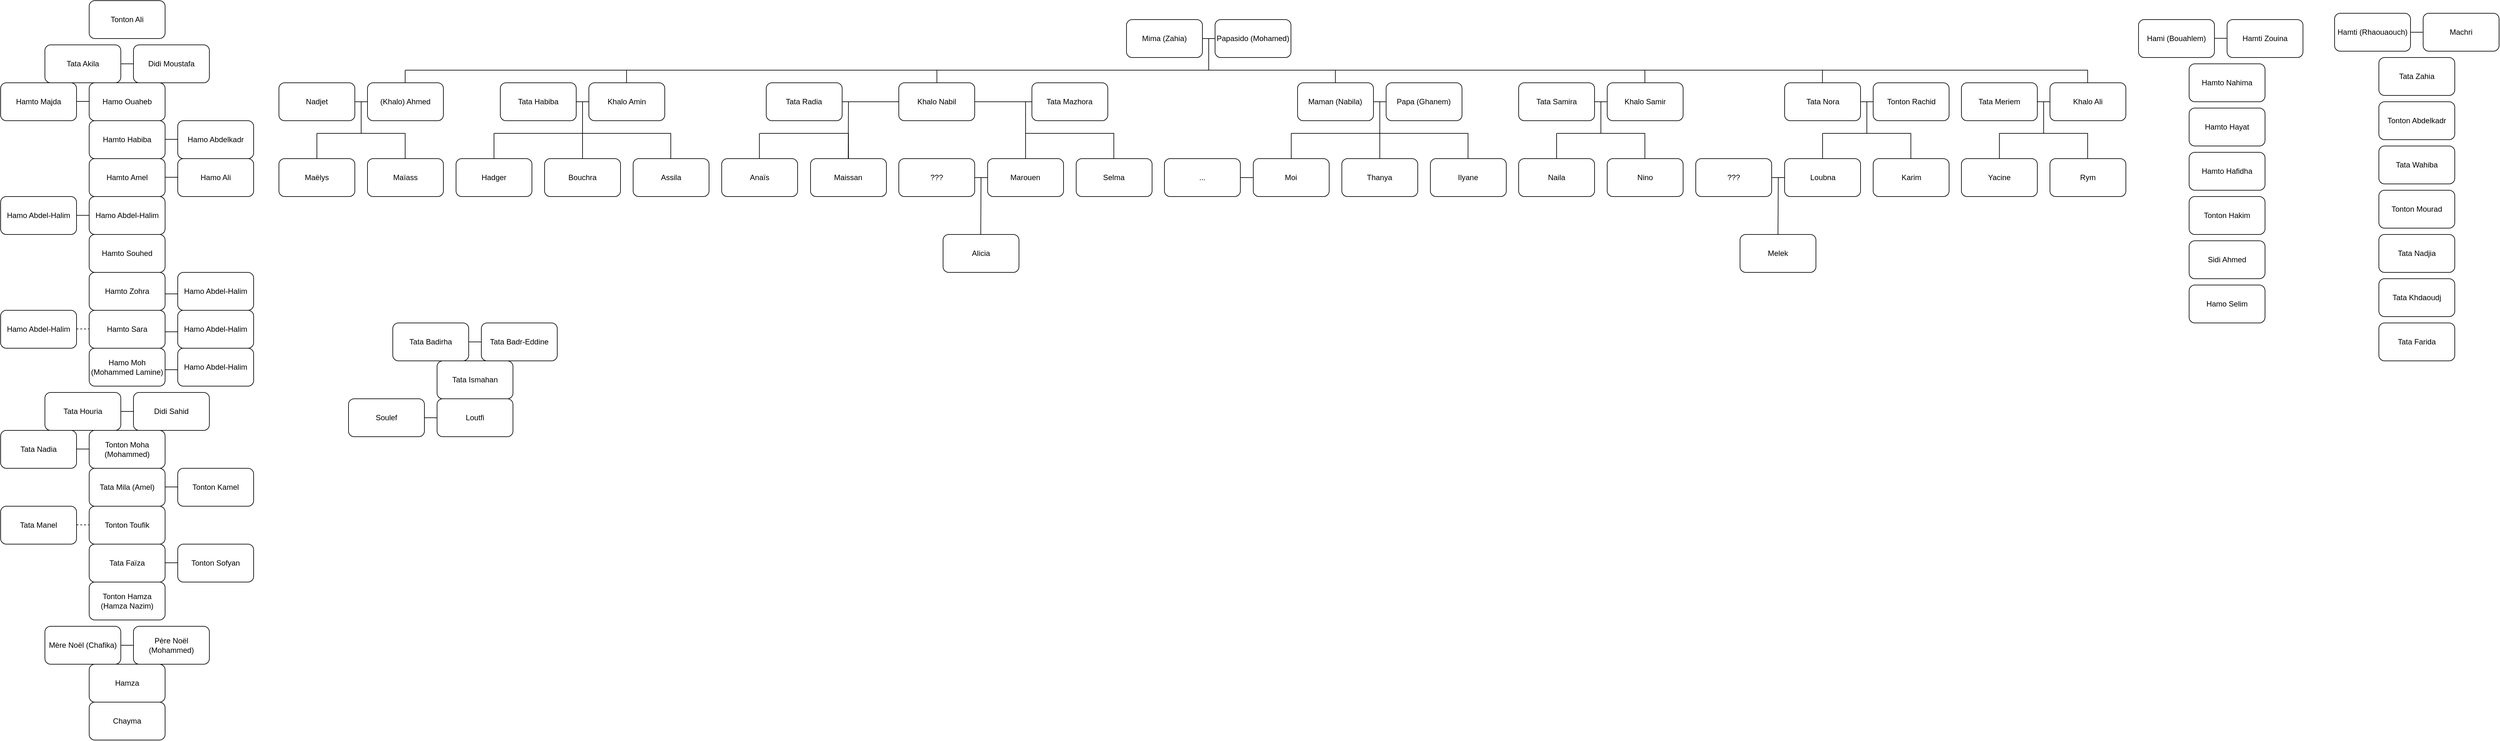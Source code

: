 <mxfile version="28.0.7">
  <diagram name="Page-1" id="Qdo_SYBLGGpn4ifu639h">
    <mxGraphModel dx="2920" dy="296" grid="1" gridSize="10" guides="1" tooltips="1" connect="1" arrows="1" fold="1" page="1" pageScale="1" pageWidth="827" pageHeight="1169" math="0" shadow="0">
      <root>
        <mxCell id="0" />
        <mxCell id="1" parent="0" />
        <mxCell id="HImxJRBcL6gJJ8b0BBrh-1" value="Moi" style="rounded=1;whiteSpace=wrap;html=1;" parent="1" vertex="1">
          <mxGeometry x="270.44" y="490" width="120" height="60" as="geometry" />
        </mxCell>
        <mxCell id="HImxJRBcL6gJJ8b0BBrh-2" value="Thanya" style="rounded=1;whiteSpace=wrap;html=1;" parent="1" vertex="1">
          <mxGeometry x="410.44" y="490" width="120" height="60" as="geometry" />
        </mxCell>
        <mxCell id="HImxJRBcL6gJJ8b0BBrh-3" value="Ilyane" style="rounded=1;whiteSpace=wrap;html=1;" parent="1" vertex="1">
          <mxGeometry x="550.44" y="490" width="120" height="60" as="geometry" />
        </mxCell>
        <mxCell id="HImxJRBcL6gJJ8b0BBrh-4" value="Maman (Nabila)" style="whiteSpace=wrap;html=1;rounded=1;" parent="1" vertex="1">
          <mxGeometry x="340.44" y="370" width="120" height="60" as="geometry" />
        </mxCell>
        <mxCell id="HImxJRBcL6gJJ8b0BBrh-5" value="Papa (Ghanem)" style="whiteSpace=wrap;html=1;rounded=1;" parent="1" vertex="1">
          <mxGeometry x="480.44" y="370" width="120" height="60" as="geometry" />
        </mxCell>
        <mxCell id="HImxJRBcL6gJJ8b0BBrh-6" value="" style="endArrow=none;html=1;rounded=0;exitX=1;exitY=0.5;exitDx=0;exitDy=0;entryX=0;entryY=0.5;entryDx=0;entryDy=0;" parent="1" source="HImxJRBcL6gJJ8b0BBrh-4" target="HImxJRBcL6gJJ8b0BBrh-5" edge="1">
          <mxGeometry width="50" height="50" relative="1" as="geometry">
            <mxPoint x="450.44" y="530" as="sourcePoint" />
            <mxPoint x="520.44" y="460" as="targetPoint" />
          </mxGeometry>
        </mxCell>
        <mxCell id="HImxJRBcL6gJJ8b0BBrh-7" value="" style="endArrow=none;html=1;rounded=0;exitX=0.5;exitY=0;exitDx=0;exitDy=0;" parent="1" source="HImxJRBcL6gJJ8b0BBrh-2" edge="1">
          <mxGeometry width="50" height="50" relative="1" as="geometry">
            <mxPoint x="450.44" y="530" as="sourcePoint" />
            <mxPoint x="470.44" y="400" as="targetPoint" />
          </mxGeometry>
        </mxCell>
        <mxCell id="HImxJRBcL6gJJ8b0BBrh-8" value="" style="endArrow=none;html=1;rounded=0;" parent="1" edge="1">
          <mxGeometry width="50" height="50" relative="1" as="geometry">
            <mxPoint x="330.44" y="450" as="sourcePoint" />
            <mxPoint x="610.44" y="450" as="targetPoint" />
          </mxGeometry>
        </mxCell>
        <mxCell id="HImxJRBcL6gJJ8b0BBrh-9" value="" style="endArrow=none;html=1;rounded=0;exitX=0.5;exitY=0;exitDx=0;exitDy=0;" parent="1" source="HImxJRBcL6gJJ8b0BBrh-1" edge="1">
          <mxGeometry width="50" height="50" relative="1" as="geometry">
            <mxPoint x="450.44" y="530" as="sourcePoint" />
            <mxPoint x="330.44" y="450" as="targetPoint" />
          </mxGeometry>
        </mxCell>
        <mxCell id="HImxJRBcL6gJJ8b0BBrh-10" value="" style="endArrow=none;html=1;rounded=0;exitX=0.5;exitY=0;exitDx=0;exitDy=0;" parent="1" edge="1">
          <mxGeometry width="50" height="50" relative="1" as="geometry">
            <mxPoint x="609.94" y="490" as="sourcePoint" />
            <mxPoint x="609.94" y="450" as="targetPoint" />
          </mxGeometry>
        </mxCell>
        <mxCell id="HImxJRBcL6gJJ8b0BBrh-11" value="" style="endArrow=none;html=1;rounded=0;exitX=0.5;exitY=0;exitDx=0;exitDy=0;" parent="1" edge="1">
          <mxGeometry width="50" height="50" relative="1" as="geometry">
            <mxPoint x="400.23" y="370" as="sourcePoint" />
            <mxPoint x="400.23" y="350" as="targetPoint" />
          </mxGeometry>
        </mxCell>
        <mxCell id="HImxJRBcL6gJJ8b0BBrh-12" value="..." style="whiteSpace=wrap;html=1;rounded=1;" parent="1" vertex="1">
          <mxGeometry x="130.0" y="490" width="120" height="60" as="geometry" />
        </mxCell>
        <mxCell id="HImxJRBcL6gJJ8b0BBrh-13" value="" style="endArrow=none;html=1;rounded=0;exitX=1;exitY=0.5;exitDx=0;exitDy=0;entryX=0;entryY=0.5;entryDx=0;entryDy=0;" parent="1" source="HImxJRBcL6gJJ8b0BBrh-12" edge="1">
          <mxGeometry width="50" height="50" relative="1" as="geometry">
            <mxPoint x="240" y="650" as="sourcePoint" />
            <mxPoint x="270.44" y="520" as="targetPoint" />
          </mxGeometry>
        </mxCell>
        <mxCell id="HImxJRBcL6gJJ8b0BBrh-14" value="Naila" style="rounded=1;whiteSpace=wrap;html=1;" parent="1" vertex="1">
          <mxGeometry x="690" y="490" width="120" height="60" as="geometry" />
        </mxCell>
        <mxCell id="HImxJRBcL6gJJ8b0BBrh-16" value="Nino" style="rounded=1;whiteSpace=wrap;html=1;" parent="1" vertex="1">
          <mxGeometry x="830" y="490" width="120" height="60" as="geometry" />
        </mxCell>
        <mxCell id="HImxJRBcL6gJJ8b0BBrh-17" value="Tata Samira" style="whiteSpace=wrap;html=1;rounded=1;" parent="1" vertex="1">
          <mxGeometry x="690" y="370" width="120" height="60" as="geometry" />
        </mxCell>
        <mxCell id="HImxJRBcL6gJJ8b0BBrh-18" value="Khalo Samir" style="whiteSpace=wrap;html=1;rounded=1;" parent="1" vertex="1">
          <mxGeometry x="830" y="370" width="120" height="60" as="geometry" />
        </mxCell>
        <mxCell id="HImxJRBcL6gJJ8b0BBrh-19" value="" style="endArrow=none;html=1;rounded=0;exitX=1;exitY=0.5;exitDx=0;exitDy=0;entryX=0;entryY=0.5;entryDx=0;entryDy=0;" parent="1" source="HImxJRBcL6gJJ8b0BBrh-17" target="HImxJRBcL6gJJ8b0BBrh-18" edge="1">
          <mxGeometry width="50" height="50" relative="1" as="geometry">
            <mxPoint x="800" y="530" as="sourcePoint" />
            <mxPoint x="870" y="460" as="targetPoint" />
          </mxGeometry>
        </mxCell>
        <mxCell id="HImxJRBcL6gJJ8b0BBrh-20" value="" style="endArrow=none;html=1;rounded=0;" parent="1" edge="1">
          <mxGeometry width="50" height="50" relative="1" as="geometry">
            <mxPoint x="820" y="450" as="sourcePoint" />
            <mxPoint x="820" y="400" as="targetPoint" />
          </mxGeometry>
        </mxCell>
        <mxCell id="HImxJRBcL6gJJ8b0BBrh-21" value="" style="endArrow=none;html=1;rounded=0;" parent="1" edge="1">
          <mxGeometry width="50" height="50" relative="1" as="geometry">
            <mxPoint x="750" y="450" as="sourcePoint" />
            <mxPoint x="890" y="450" as="targetPoint" />
          </mxGeometry>
        </mxCell>
        <mxCell id="HImxJRBcL6gJJ8b0BBrh-22" value="" style="endArrow=none;html=1;rounded=0;exitX=0.5;exitY=0;exitDx=0;exitDy=0;" parent="1" source="HImxJRBcL6gJJ8b0BBrh-14" edge="1">
          <mxGeometry width="50" height="50" relative="1" as="geometry">
            <mxPoint x="800" y="530" as="sourcePoint" />
            <mxPoint x="750" y="450" as="targetPoint" />
          </mxGeometry>
        </mxCell>
        <mxCell id="HImxJRBcL6gJJ8b0BBrh-23" value="" style="endArrow=none;html=1;rounded=0;exitX=0.5;exitY=0;exitDx=0;exitDy=0;" parent="1" edge="1">
          <mxGeometry width="50" height="50" relative="1" as="geometry">
            <mxPoint x="889.57" y="490" as="sourcePoint" />
            <mxPoint x="889.57" y="450" as="targetPoint" />
          </mxGeometry>
        </mxCell>
        <mxCell id="HImxJRBcL6gJJ8b0BBrh-24" value="" style="endArrow=none;html=1;rounded=0;exitX=0.5;exitY=0;exitDx=0;exitDy=0;" parent="1" edge="1">
          <mxGeometry width="50" height="50" relative="1" as="geometry">
            <mxPoint x="889.57" y="370" as="sourcePoint" />
            <mxPoint x="889.57" y="350" as="targetPoint" />
          </mxGeometry>
        </mxCell>
        <mxCell id="HImxJRBcL6gJJ8b0BBrh-25" value="Loubna" style="rounded=1;whiteSpace=wrap;html=1;" parent="1" vertex="1">
          <mxGeometry x="1110.5" y="490" width="120" height="60" as="geometry" />
        </mxCell>
        <mxCell id="HImxJRBcL6gJJ8b0BBrh-26" value="Karim" style="rounded=1;whiteSpace=wrap;html=1;" parent="1" vertex="1">
          <mxGeometry x="1250.5" y="490" width="120" height="60" as="geometry" />
        </mxCell>
        <mxCell id="HImxJRBcL6gJJ8b0BBrh-27" value="Tata Nora" style="whiteSpace=wrap;html=1;rounded=1;" parent="1" vertex="1">
          <mxGeometry x="1110.5" y="370" width="120" height="60" as="geometry" />
        </mxCell>
        <mxCell id="HImxJRBcL6gJJ8b0BBrh-28" value="Tonton Rachid" style="whiteSpace=wrap;html=1;rounded=1;" parent="1" vertex="1">
          <mxGeometry x="1250.5" y="370" width="120" height="60" as="geometry" />
        </mxCell>
        <mxCell id="HImxJRBcL6gJJ8b0BBrh-29" value="" style="endArrow=none;html=1;rounded=0;exitX=1;exitY=0.5;exitDx=0;exitDy=0;entryX=0;entryY=0.5;entryDx=0;entryDy=0;" parent="1" source="HImxJRBcL6gJJ8b0BBrh-27" target="HImxJRBcL6gJJ8b0BBrh-28" edge="1">
          <mxGeometry width="50" height="50" relative="1" as="geometry">
            <mxPoint x="1220.5" y="530" as="sourcePoint" />
            <mxPoint x="1290.5" y="460" as="targetPoint" />
          </mxGeometry>
        </mxCell>
        <mxCell id="HImxJRBcL6gJJ8b0BBrh-30" value="" style="endArrow=none;html=1;rounded=0;" parent="1" edge="1">
          <mxGeometry width="50" height="50" relative="1" as="geometry">
            <mxPoint x="1240.5" y="450" as="sourcePoint" />
            <mxPoint x="1240.5" y="400" as="targetPoint" />
          </mxGeometry>
        </mxCell>
        <mxCell id="HImxJRBcL6gJJ8b0BBrh-31" value="" style="endArrow=none;html=1;rounded=0;" parent="1" edge="1">
          <mxGeometry width="50" height="50" relative="1" as="geometry">
            <mxPoint x="1170.5" y="450" as="sourcePoint" />
            <mxPoint x="1310.5" y="450" as="targetPoint" />
          </mxGeometry>
        </mxCell>
        <mxCell id="HImxJRBcL6gJJ8b0BBrh-32" value="" style="endArrow=none;html=1;rounded=0;exitX=0.5;exitY=0;exitDx=0;exitDy=0;" parent="1" source="HImxJRBcL6gJJ8b0BBrh-25" edge="1">
          <mxGeometry width="50" height="50" relative="1" as="geometry">
            <mxPoint x="1220.5" y="530" as="sourcePoint" />
            <mxPoint x="1170.5" y="450" as="targetPoint" />
          </mxGeometry>
        </mxCell>
        <mxCell id="HImxJRBcL6gJJ8b0BBrh-33" value="" style="endArrow=none;html=1;rounded=0;exitX=0.5;exitY=0;exitDx=0;exitDy=0;" parent="1" edge="1">
          <mxGeometry width="50" height="50" relative="1" as="geometry">
            <mxPoint x="1310.07" y="490" as="sourcePoint" />
            <mxPoint x="1310.07" y="450" as="targetPoint" />
          </mxGeometry>
        </mxCell>
        <mxCell id="HImxJRBcL6gJJ8b0BBrh-34" value="" style="endArrow=none;html=1;rounded=0;exitX=0.5;exitY=0;exitDx=0;exitDy=0;" parent="1" edge="1">
          <mxGeometry width="50" height="50" relative="1" as="geometry">
            <mxPoint x="1170.29" y="370" as="sourcePoint" />
            <mxPoint x="1170.29" y="350" as="targetPoint" />
          </mxGeometry>
        </mxCell>
        <mxCell id="HImxJRBcL6gJJ8b0BBrh-35" value="???" style="rounded=1;whiteSpace=wrap;html=1;" parent="1" vertex="1">
          <mxGeometry x="970" y="490" width="120" height="60" as="geometry" />
        </mxCell>
        <mxCell id="HImxJRBcL6gJJ8b0BBrh-36" value="Yacine" style="rounded=1;whiteSpace=wrap;html=1;" parent="1" vertex="1">
          <mxGeometry x="1390" y="490" width="120" height="60" as="geometry" />
        </mxCell>
        <mxCell id="HImxJRBcL6gJJ8b0BBrh-37" value="Rym" style="rounded=1;whiteSpace=wrap;html=1;" parent="1" vertex="1">
          <mxGeometry x="1530" y="490" width="120" height="60" as="geometry" />
        </mxCell>
        <mxCell id="HImxJRBcL6gJJ8b0BBrh-38" value="Tata Meriem" style="whiteSpace=wrap;html=1;rounded=1;" parent="1" vertex="1">
          <mxGeometry x="1390" y="370" width="120" height="60" as="geometry" />
        </mxCell>
        <mxCell id="HImxJRBcL6gJJ8b0BBrh-39" value="Khalo Ali" style="whiteSpace=wrap;html=1;rounded=1;" parent="1" vertex="1">
          <mxGeometry x="1530" y="370" width="120" height="60" as="geometry" />
        </mxCell>
        <mxCell id="HImxJRBcL6gJJ8b0BBrh-40" value="" style="endArrow=none;html=1;rounded=0;exitX=1;exitY=0.5;exitDx=0;exitDy=0;entryX=0;entryY=0.5;entryDx=0;entryDy=0;" parent="1" source="HImxJRBcL6gJJ8b0BBrh-38" target="HImxJRBcL6gJJ8b0BBrh-39" edge="1">
          <mxGeometry width="50" height="50" relative="1" as="geometry">
            <mxPoint x="1500" y="530" as="sourcePoint" />
            <mxPoint x="1570" y="460" as="targetPoint" />
          </mxGeometry>
        </mxCell>
        <mxCell id="HImxJRBcL6gJJ8b0BBrh-41" value="" style="endArrow=none;html=1;rounded=0;" parent="1" edge="1">
          <mxGeometry width="50" height="50" relative="1" as="geometry">
            <mxPoint x="1520" y="450" as="sourcePoint" />
            <mxPoint x="1520" y="400" as="targetPoint" />
          </mxGeometry>
        </mxCell>
        <mxCell id="HImxJRBcL6gJJ8b0BBrh-42" value="" style="endArrow=none;html=1;rounded=0;" parent="1" edge="1">
          <mxGeometry width="50" height="50" relative="1" as="geometry">
            <mxPoint x="1450" y="450" as="sourcePoint" />
            <mxPoint x="1590" y="450" as="targetPoint" />
          </mxGeometry>
        </mxCell>
        <mxCell id="HImxJRBcL6gJJ8b0BBrh-43" value="" style="endArrow=none;html=1;rounded=0;exitX=0.5;exitY=0;exitDx=0;exitDy=0;" parent="1" source="HImxJRBcL6gJJ8b0BBrh-36" edge="1">
          <mxGeometry width="50" height="50" relative="1" as="geometry">
            <mxPoint x="1500" y="530" as="sourcePoint" />
            <mxPoint x="1450" y="450" as="targetPoint" />
          </mxGeometry>
        </mxCell>
        <mxCell id="HImxJRBcL6gJJ8b0BBrh-44" value="" style="endArrow=none;html=1;rounded=0;exitX=0.5;exitY=0;exitDx=0;exitDy=0;" parent="1" edge="1">
          <mxGeometry width="50" height="50" relative="1" as="geometry">
            <mxPoint x="1589.57" y="490" as="sourcePoint" />
            <mxPoint x="1589.57" y="450" as="targetPoint" />
          </mxGeometry>
        </mxCell>
        <mxCell id="HImxJRBcL6gJJ8b0BBrh-45" value="" style="endArrow=none;html=1;rounded=0;exitX=0.5;exitY=0;exitDx=0;exitDy=0;" parent="1" edge="1">
          <mxGeometry width="50" height="50" relative="1" as="geometry">
            <mxPoint x="1589.57" y="370" as="sourcePoint" />
            <mxPoint x="1589.57" y="350" as="targetPoint" />
          </mxGeometry>
        </mxCell>
        <mxCell id="HImxJRBcL6gJJ8b0BBrh-57" value="Maissan" style="rounded=1;whiteSpace=wrap;html=1;" parent="1" vertex="1">
          <mxGeometry x="-429.56" y="490" width="120" height="60" as="geometry" />
        </mxCell>
        <mxCell id="HImxJRBcL6gJJ8b0BBrh-58" value="Marouen" style="rounded=1;whiteSpace=wrap;html=1;" parent="1" vertex="1">
          <mxGeometry x="-149.56" y="490" width="120" height="60" as="geometry" />
        </mxCell>
        <mxCell id="HImxJRBcL6gJJ8b0BBrh-59" value="Selma" style="rounded=1;whiteSpace=wrap;html=1;" parent="1" vertex="1">
          <mxGeometry x="-9.56" y="490" width="120" height="60" as="geometry" />
        </mxCell>
        <mxCell id="HImxJRBcL6gJJ8b0BBrh-60" value="Khalo Nabil" style="whiteSpace=wrap;html=1;rounded=1;" parent="1" vertex="1">
          <mxGeometry x="-290.0" y="370" width="120" height="60" as="geometry" />
        </mxCell>
        <mxCell id="HImxJRBcL6gJJ8b0BBrh-61" value="Tata Mazhora" style="whiteSpace=wrap;html=1;rounded=1;" parent="1" vertex="1">
          <mxGeometry x="-79.56" y="370" width="120" height="60" as="geometry" />
        </mxCell>
        <mxCell id="HImxJRBcL6gJJ8b0BBrh-62" value="" style="endArrow=none;html=1;rounded=0;exitX=1;exitY=0.5;exitDx=0;exitDy=0;entryX=0;entryY=0.5;entryDx=0;entryDy=0;" parent="1" source="HImxJRBcL6gJJ8b0BBrh-60" target="HImxJRBcL6gJJ8b0BBrh-61" edge="1">
          <mxGeometry width="50" height="50" relative="1" as="geometry">
            <mxPoint x="-109.56" y="530" as="sourcePoint" />
            <mxPoint x="-39.56" y="460" as="targetPoint" />
          </mxGeometry>
        </mxCell>
        <mxCell id="HImxJRBcL6gJJ8b0BBrh-63" value="" style="endArrow=none;html=1;rounded=0;exitX=0.5;exitY=0;exitDx=0;exitDy=0;" parent="1" source="HImxJRBcL6gJJ8b0BBrh-58" edge="1">
          <mxGeometry width="50" height="50" relative="1" as="geometry">
            <mxPoint x="-109.56" y="530" as="sourcePoint" />
            <mxPoint x="-89.56" y="400" as="targetPoint" />
          </mxGeometry>
        </mxCell>
        <mxCell id="HImxJRBcL6gJJ8b0BBrh-64" value="" style="endArrow=none;html=1;rounded=0;" parent="1" edge="1">
          <mxGeometry width="50" height="50" relative="1" as="geometry">
            <mxPoint x="-90" y="450" as="sourcePoint" />
            <mxPoint x="50.44" y="450" as="targetPoint" />
          </mxGeometry>
        </mxCell>
        <mxCell id="HImxJRBcL6gJJ8b0BBrh-65" value="" style="endArrow=none;html=1;rounded=0;exitX=0.5;exitY=0;exitDx=0;exitDy=0;" parent="1" source="HImxJRBcL6gJJ8b0BBrh-57" edge="1">
          <mxGeometry width="50" height="50" relative="1" as="geometry">
            <mxPoint x="-249.56" y="530" as="sourcePoint" />
            <mxPoint x="-369.56" y="450" as="targetPoint" />
          </mxGeometry>
        </mxCell>
        <mxCell id="HImxJRBcL6gJJ8b0BBrh-66" value="" style="endArrow=none;html=1;rounded=0;exitX=0.5;exitY=0;exitDx=0;exitDy=0;" parent="1" edge="1">
          <mxGeometry width="50" height="50" relative="1" as="geometry">
            <mxPoint x="49.94" y="490" as="sourcePoint" />
            <mxPoint x="49.94" y="450" as="targetPoint" />
          </mxGeometry>
        </mxCell>
        <mxCell id="HImxJRBcL6gJJ8b0BBrh-67" value="" style="endArrow=none;html=1;rounded=0;exitX=0.5;exitY=0;exitDx=0;exitDy=0;" parent="1" edge="1">
          <mxGeometry width="50" height="50" relative="1" as="geometry">
            <mxPoint x="-229.77" y="370" as="sourcePoint" />
            <mxPoint x="-229.77" y="350" as="targetPoint" />
          </mxGeometry>
        </mxCell>
        <mxCell id="HImxJRBcL6gJJ8b0BBrh-68" value="Anaïs" style="whiteSpace=wrap;html=1;rounded=1;" parent="1" vertex="1">
          <mxGeometry x="-570" y="490" width="120" height="60" as="geometry" />
        </mxCell>
        <mxCell id="HImxJRBcL6gJJ8b0BBrh-70" value="Hadger" style="rounded=1;whiteSpace=wrap;html=1;" parent="1" vertex="1">
          <mxGeometry x="-990" y="490" width="120" height="60" as="geometry" />
        </mxCell>
        <mxCell id="HImxJRBcL6gJJ8b0BBrh-71" value="Bouchra" style="rounded=1;whiteSpace=wrap;html=1;" parent="1" vertex="1">
          <mxGeometry x="-850" y="490" width="120" height="60" as="geometry" />
        </mxCell>
        <mxCell id="HImxJRBcL6gJJ8b0BBrh-72" value="Assila" style="rounded=1;whiteSpace=wrap;html=1;" parent="1" vertex="1">
          <mxGeometry x="-710" y="490" width="120" height="60" as="geometry" />
        </mxCell>
        <mxCell id="HImxJRBcL6gJJ8b0BBrh-73" value="Tata Habiba" style="whiteSpace=wrap;html=1;rounded=1;" parent="1" vertex="1">
          <mxGeometry x="-920" y="370" width="120" height="60" as="geometry" />
        </mxCell>
        <mxCell id="HImxJRBcL6gJJ8b0BBrh-74" value="Khalo Amin" style="whiteSpace=wrap;html=1;rounded=1;" parent="1" vertex="1">
          <mxGeometry x="-780" y="370" width="120" height="60" as="geometry" />
        </mxCell>
        <mxCell id="HImxJRBcL6gJJ8b0BBrh-75" value="" style="endArrow=none;html=1;rounded=0;exitX=1;exitY=0.5;exitDx=0;exitDy=0;entryX=0;entryY=0.5;entryDx=0;entryDy=0;" parent="1" source="HImxJRBcL6gJJ8b0BBrh-73" target="HImxJRBcL6gJJ8b0BBrh-74" edge="1">
          <mxGeometry width="50" height="50" relative="1" as="geometry">
            <mxPoint x="-810" y="530" as="sourcePoint" />
            <mxPoint x="-740" y="460" as="targetPoint" />
          </mxGeometry>
        </mxCell>
        <mxCell id="HImxJRBcL6gJJ8b0BBrh-76" value="" style="endArrow=none;html=1;rounded=0;exitX=0.5;exitY=0;exitDx=0;exitDy=0;" parent="1" source="HImxJRBcL6gJJ8b0BBrh-71" edge="1">
          <mxGeometry width="50" height="50" relative="1" as="geometry">
            <mxPoint x="-810" y="530" as="sourcePoint" />
            <mxPoint x="-790" y="400" as="targetPoint" />
          </mxGeometry>
        </mxCell>
        <mxCell id="HImxJRBcL6gJJ8b0BBrh-77" value="" style="endArrow=none;html=1;rounded=0;" parent="1" edge="1">
          <mxGeometry width="50" height="50" relative="1" as="geometry">
            <mxPoint x="-930" y="450" as="sourcePoint" />
            <mxPoint x="-650" y="450" as="targetPoint" />
          </mxGeometry>
        </mxCell>
        <mxCell id="HImxJRBcL6gJJ8b0BBrh-78" value="" style="endArrow=none;html=1;rounded=0;exitX=0.5;exitY=0;exitDx=0;exitDy=0;" parent="1" source="HImxJRBcL6gJJ8b0BBrh-70" edge="1">
          <mxGeometry width="50" height="50" relative="1" as="geometry">
            <mxPoint x="-810" y="530" as="sourcePoint" />
            <mxPoint x="-930" y="450" as="targetPoint" />
          </mxGeometry>
        </mxCell>
        <mxCell id="HImxJRBcL6gJJ8b0BBrh-79" value="" style="endArrow=none;html=1;rounded=0;exitX=0.5;exitY=0;exitDx=0;exitDy=0;" parent="1" edge="1">
          <mxGeometry width="50" height="50" relative="1" as="geometry">
            <mxPoint x="-650.5" y="490" as="sourcePoint" />
            <mxPoint x="-650.5" y="450" as="targetPoint" />
          </mxGeometry>
        </mxCell>
        <mxCell id="HImxJRBcL6gJJ8b0BBrh-80" value="" style="endArrow=none;html=1;rounded=0;exitX=0.5;exitY=0;exitDx=0;exitDy=0;" parent="1" edge="1">
          <mxGeometry width="50" height="50" relative="1" as="geometry">
            <mxPoint x="-720.43" y="370" as="sourcePoint" />
            <mxPoint x="-720.43" y="350" as="targetPoint" />
          </mxGeometry>
        </mxCell>
        <mxCell id="HImxJRBcL6gJJ8b0BBrh-81" value="Maëlys" style="rounded=1;whiteSpace=wrap;html=1;" parent="1" vertex="1">
          <mxGeometry x="-1270" y="490" width="120" height="60" as="geometry" />
        </mxCell>
        <mxCell id="HImxJRBcL6gJJ8b0BBrh-82" value="Maïass" style="rounded=1;whiteSpace=wrap;html=1;" parent="1" vertex="1">
          <mxGeometry x="-1130" y="490" width="120" height="60" as="geometry" />
        </mxCell>
        <mxCell id="HImxJRBcL6gJJ8b0BBrh-83" value="Nadjet" style="whiteSpace=wrap;html=1;rounded=1;" parent="1" vertex="1">
          <mxGeometry x="-1270" y="370" width="120" height="60" as="geometry" />
        </mxCell>
        <mxCell id="HImxJRBcL6gJJ8b0BBrh-84" value="(Khalo) Ahmed" style="whiteSpace=wrap;html=1;rounded=1;" parent="1" vertex="1">
          <mxGeometry x="-1130" y="370" width="120" height="60" as="geometry" />
        </mxCell>
        <mxCell id="HImxJRBcL6gJJ8b0BBrh-85" value="" style="endArrow=none;html=1;rounded=0;exitX=1;exitY=0.5;exitDx=0;exitDy=0;entryX=0;entryY=0.5;entryDx=0;entryDy=0;" parent="1" source="HImxJRBcL6gJJ8b0BBrh-83" target="HImxJRBcL6gJJ8b0BBrh-84" edge="1">
          <mxGeometry width="50" height="50" relative="1" as="geometry">
            <mxPoint x="-1160" y="530" as="sourcePoint" />
            <mxPoint x="-1090" y="460" as="targetPoint" />
          </mxGeometry>
        </mxCell>
        <mxCell id="HImxJRBcL6gJJ8b0BBrh-86" value="" style="endArrow=none;html=1;rounded=0;" parent="1" edge="1">
          <mxGeometry width="50" height="50" relative="1" as="geometry">
            <mxPoint x="-1140" y="450" as="sourcePoint" />
            <mxPoint x="-1140" y="400" as="targetPoint" />
          </mxGeometry>
        </mxCell>
        <mxCell id="HImxJRBcL6gJJ8b0BBrh-87" value="" style="endArrow=none;html=1;rounded=0;" parent="1" edge="1">
          <mxGeometry width="50" height="50" relative="1" as="geometry">
            <mxPoint x="-1210" y="450" as="sourcePoint" />
            <mxPoint x="-1070" y="450" as="targetPoint" />
          </mxGeometry>
        </mxCell>
        <mxCell id="HImxJRBcL6gJJ8b0BBrh-88" value="" style="endArrow=none;html=1;rounded=0;exitX=0.5;exitY=0;exitDx=0;exitDy=0;" parent="1" source="HImxJRBcL6gJJ8b0BBrh-81" edge="1">
          <mxGeometry width="50" height="50" relative="1" as="geometry">
            <mxPoint x="-1160" y="530" as="sourcePoint" />
            <mxPoint x="-1210" y="450" as="targetPoint" />
          </mxGeometry>
        </mxCell>
        <mxCell id="HImxJRBcL6gJJ8b0BBrh-89" value="" style="endArrow=none;html=1;rounded=0;exitX=0.5;exitY=0;exitDx=0;exitDy=0;" parent="1" edge="1">
          <mxGeometry width="50" height="50" relative="1" as="geometry">
            <mxPoint x="-1070.43" y="490" as="sourcePoint" />
            <mxPoint x="-1070.43" y="450" as="targetPoint" />
          </mxGeometry>
        </mxCell>
        <mxCell id="HImxJRBcL6gJJ8b0BBrh-90" value="" style="endArrow=none;html=1;rounded=0;exitX=0.5;exitY=0;exitDx=0;exitDy=0;" parent="1" edge="1">
          <mxGeometry width="50" height="50" relative="1" as="geometry">
            <mxPoint x="-1070.43" y="370" as="sourcePoint" />
            <mxPoint x="-1070.43" y="350" as="targetPoint" />
          </mxGeometry>
        </mxCell>
        <mxCell id="HImxJRBcL6gJJ8b0BBrh-91" value="Tata Radia" style="whiteSpace=wrap;html=1;rounded=1;" parent="1" vertex="1">
          <mxGeometry x="-499.56" y="370" width="120" height="60" as="geometry" />
        </mxCell>
        <mxCell id="HImxJRBcL6gJJ8b0BBrh-92" value="" style="endArrow=none;html=1;rounded=0;exitX=1;exitY=0.5;exitDx=0;exitDy=0;entryX=0;entryY=0.5;entryDx=0;entryDy=0;" parent="1" target="HImxJRBcL6gJJ8b0BBrh-60" edge="1">
          <mxGeometry width="50" height="50" relative="1" as="geometry">
            <mxPoint x="-380" y="400" as="sourcePoint" />
            <mxPoint x="-359.56" y="400" as="targetPoint" />
          </mxGeometry>
        </mxCell>
        <mxCell id="HImxJRBcL6gJJ8b0BBrh-93" value="" style="endArrow=none;html=1;rounded=0;exitX=0.5;exitY=0;exitDx=0;exitDy=0;" parent="1" edge="1">
          <mxGeometry width="50" height="50" relative="1" as="geometry">
            <mxPoint x="-370" y="490" as="sourcePoint" />
            <mxPoint x="-369.56" y="400" as="targetPoint" />
          </mxGeometry>
        </mxCell>
        <mxCell id="HImxJRBcL6gJJ8b0BBrh-94" value="" style="endArrow=none;html=1;rounded=0;" parent="1" edge="1">
          <mxGeometry width="50" height="50" relative="1" as="geometry">
            <mxPoint x="-509.78" y="450" as="sourcePoint" />
            <mxPoint x="-369.34" y="450" as="targetPoint" />
          </mxGeometry>
        </mxCell>
        <mxCell id="HImxJRBcL6gJJ8b0BBrh-95" value="" style="endArrow=none;html=1;rounded=0;exitX=0.5;exitY=0;exitDx=0;exitDy=0;" parent="1" edge="1">
          <mxGeometry width="50" height="50" relative="1" as="geometry">
            <mxPoint x="-510.43" y="490" as="sourcePoint" />
            <mxPoint x="-510.43" y="450" as="targetPoint" />
          </mxGeometry>
        </mxCell>
        <mxCell id="HImxJRBcL6gJJ8b0BBrh-96" value="" style="endArrow=none;html=1;rounded=0;exitX=1;exitY=0.5;exitDx=0;exitDy=0;entryX=0;entryY=0.5;entryDx=0;entryDy=0;" parent="1" edge="1">
          <mxGeometry width="50" height="50" relative="1" as="geometry">
            <mxPoint x="1090" y="520" as="sourcePoint" />
            <mxPoint x="1110" y="520" as="targetPoint" />
          </mxGeometry>
        </mxCell>
        <mxCell id="HImxJRBcL6gJJ8b0BBrh-97" value="" style="endArrow=none;html=1;rounded=0;exitX=0.5;exitY=0;exitDx=0;exitDy=0;" parent="1" edge="1">
          <mxGeometry width="50" height="50" relative="1" as="geometry">
            <mxPoint x="1100" y="610" as="sourcePoint" />
            <mxPoint x="1100.44" y="520" as="targetPoint" />
          </mxGeometry>
        </mxCell>
        <mxCell id="HImxJRBcL6gJJ8b0BBrh-98" value="Melek" style="rounded=1;whiteSpace=wrap;html=1;" parent="1" vertex="1">
          <mxGeometry x="1040" y="610" width="120" height="60" as="geometry" />
        </mxCell>
        <mxCell id="HImxJRBcL6gJJ8b0BBrh-99" value="???" style="whiteSpace=wrap;html=1;rounded=1;" parent="1" vertex="1">
          <mxGeometry x="-290.0" y="490" width="120" height="60" as="geometry" />
        </mxCell>
        <mxCell id="HImxJRBcL6gJJ8b0BBrh-101" value="" style="endArrow=none;html=1;rounded=0;exitX=1;exitY=0.5;exitDx=0;exitDy=0;entryX=0;entryY=0.5;entryDx=0;entryDy=0;" parent="1" source="HImxJRBcL6gJJ8b0BBrh-99" target="HImxJRBcL6gJJ8b0BBrh-58" edge="1">
          <mxGeometry width="50" height="50" relative="1" as="geometry">
            <mxPoint x="-790" y="410" as="sourcePoint" />
            <mxPoint x="-770" y="410" as="targetPoint" />
          </mxGeometry>
        </mxCell>
        <mxCell id="HImxJRBcL6gJJ8b0BBrh-102" value="" style="endArrow=none;html=1;rounded=0;exitX=0.5;exitY=0;exitDx=0;exitDy=0;" parent="1" edge="1">
          <mxGeometry width="50" height="50" relative="1" as="geometry">
            <mxPoint x="-160.44" y="610" as="sourcePoint" />
            <mxPoint x="-160.0" y="520" as="targetPoint" />
          </mxGeometry>
        </mxCell>
        <mxCell id="HImxJRBcL6gJJ8b0BBrh-103" value="Alicia" style="rounded=1;whiteSpace=wrap;html=1;" parent="1" vertex="1">
          <mxGeometry x="-220.0" y="610" width="120" height="60" as="geometry" />
        </mxCell>
        <mxCell id="HImxJRBcL6gJJ8b0BBrh-104" value="" style="endArrow=none;html=1;rounded=0;" parent="1" edge="1">
          <mxGeometry width="50" height="50" relative="1" as="geometry">
            <mxPoint x="-1070" y="350" as="sourcePoint" />
            <mxPoint x="1590" y="350" as="targetPoint" />
          </mxGeometry>
        </mxCell>
        <mxCell id="HImxJRBcL6gJJ8b0BBrh-105" value="Mima (Zahia)" style="whiteSpace=wrap;html=1;rounded=1;strokeColor=light-dark(#000000,#FF0000);" parent="1" vertex="1">
          <mxGeometry x="70" y="270" width="120" height="60" as="geometry" />
        </mxCell>
        <mxCell id="HImxJRBcL6gJJ8b0BBrh-106" value="Papasido (Mohamed)" style="whiteSpace=wrap;html=1;rounded=1;" parent="1" vertex="1">
          <mxGeometry x="210" y="270" width="120" height="60" as="geometry" />
        </mxCell>
        <mxCell id="HImxJRBcL6gJJ8b0BBrh-107" value="" style="endArrow=none;html=1;rounded=0;exitX=1;exitY=0.5;exitDx=0;exitDy=0;entryX=0;entryY=0.5;entryDx=0;entryDy=0;" parent="1" source="HImxJRBcL6gJJ8b0BBrh-105" target="HImxJRBcL6gJJ8b0BBrh-106" edge="1">
          <mxGeometry width="50" height="50" relative="1" as="geometry">
            <mxPoint x="180" y="430" as="sourcePoint" />
            <mxPoint x="250" y="360" as="targetPoint" />
          </mxGeometry>
        </mxCell>
        <mxCell id="HImxJRBcL6gJJ8b0BBrh-108" value="" style="endArrow=none;html=1;rounded=0;" parent="1" edge="1">
          <mxGeometry width="50" height="50" relative="1" as="geometry">
            <mxPoint x="200" y="350" as="sourcePoint" />
            <mxPoint x="200" y="300" as="targetPoint" />
          </mxGeometry>
        </mxCell>
        <mxCell id="M4tkGlgWLcURc-FJdYQ0-1" value="Hami (Bouahlem)" style="whiteSpace=wrap;html=1;rounded=1;strokeColor=light-dark(#000000,#FF0000);" vertex="1" parent="1">
          <mxGeometry x="1670" y="270" width="120" height="60" as="geometry" />
        </mxCell>
        <mxCell id="M4tkGlgWLcURc-FJdYQ0-2" value="Hamti (Rhaouaouch)" style="whiteSpace=wrap;html=1;rounded=1;strokeColor=light-dark(#000000,#FF0000);" vertex="1" parent="1">
          <mxGeometry x="1980" y="260" width="120" height="60" as="geometry" />
        </mxCell>
        <mxCell id="M4tkGlgWLcURc-FJdYQ0-3" value="Tonton Hakim" style="whiteSpace=wrap;html=1;rounded=1;" vertex="1" parent="1">
          <mxGeometry x="1750" y="550" width="120" height="60" as="geometry" />
        </mxCell>
        <mxCell id="M4tkGlgWLcURc-FJdYQ0-4" value="Sidi Ahmed" style="whiteSpace=wrap;html=1;rounded=1;" vertex="1" parent="1">
          <mxGeometry x="1750" y="620" width="120" height="60" as="geometry" />
        </mxCell>
        <mxCell id="M4tkGlgWLcURc-FJdYQ0-5" value="Hamo Selim" style="whiteSpace=wrap;html=1;rounded=1;" vertex="1" parent="1">
          <mxGeometry x="1750" y="690" width="120" height="60" as="geometry" />
        </mxCell>
        <mxCell id="M4tkGlgWLcURc-FJdYQ0-6" value="Hamto Hayat" style="whiteSpace=wrap;html=1;rounded=1;" vertex="1" parent="1">
          <mxGeometry x="1750" y="410" width="120" height="60" as="geometry" />
        </mxCell>
        <mxCell id="M4tkGlgWLcURc-FJdYQ0-7" value="Tata Farida" style="whiteSpace=wrap;html=1;rounded=1;" vertex="1" parent="1">
          <mxGeometry x="2050" y="750" width="120" height="60" as="geometry" />
        </mxCell>
        <mxCell id="M4tkGlgWLcURc-FJdYQ0-8" value="Tata Nadjia" style="whiteSpace=wrap;html=1;rounded=1;" vertex="1" parent="1">
          <mxGeometry x="2050" y="610" width="120" height="60" as="geometry" />
        </mxCell>
        <mxCell id="M4tkGlgWLcURc-FJdYQ0-9" value="Tata Zahia" style="whiteSpace=wrap;html=1;rounded=1;" vertex="1" parent="1">
          <mxGeometry x="2050" y="330" width="120" height="60" as="geometry" />
        </mxCell>
        <mxCell id="M4tkGlgWLcURc-FJdYQ0-10" value="Tata Wahiba" style="whiteSpace=wrap;html=1;rounded=1;strokeColor=light-dark(#000000,#FF0000);" vertex="1" parent="1">
          <mxGeometry x="2050" y="470" width="120" height="60" as="geometry" />
        </mxCell>
        <mxCell id="M4tkGlgWLcURc-FJdYQ0-12" value="Tonton Abdelkadr" style="whiteSpace=wrap;html=1;rounded=1;strokeColor=light-dark(#000000,#FF0000);" vertex="1" parent="1">
          <mxGeometry x="2050" y="400" width="120" height="60" as="geometry" />
        </mxCell>
        <mxCell id="M4tkGlgWLcURc-FJdYQ0-13" value="Tonton Mourad" style="whiteSpace=wrap;html=1;rounded=1;strokeColor=light-dark(#000000,#FF0000);" vertex="1" parent="1">
          <mxGeometry x="2050" y="540" width="120" height="60" as="geometry" />
        </mxCell>
        <mxCell id="M4tkGlgWLcURc-FJdYQ0-14" value="Tata Khdaoudj" style="whiteSpace=wrap;html=1;rounded=1;" vertex="1" parent="1">
          <mxGeometry x="2050" y="680" width="120" height="60" as="geometry" />
        </mxCell>
        <mxCell id="M4tkGlgWLcURc-FJdYQ0-15" value="Hamto Nahima" style="whiteSpace=wrap;html=1;rounded=1;strokeColor=light-dark(#000000,#FF0000);" vertex="1" parent="1">
          <mxGeometry x="1750" y="340" width="120" height="60" as="geometry" />
        </mxCell>
        <mxCell id="M4tkGlgWLcURc-FJdYQ0-16" value="Hamto Hafidha" style="whiteSpace=wrap;html=1;rounded=1;" vertex="1" parent="1">
          <mxGeometry x="1750" y="480" width="120" height="60" as="geometry" />
        </mxCell>
        <mxCell id="M4tkGlgWLcURc-FJdYQ0-17" value="Hamti Zouina" style="whiteSpace=wrap;html=1;rounded=1;strokeColor=light-dark(#000000,#FF0000);" vertex="1" parent="1">
          <mxGeometry x="1810" y="270" width="120" height="60" as="geometry" />
        </mxCell>
        <mxCell id="M4tkGlgWLcURc-FJdYQ0-18" value="" style="endArrow=none;html=1;rounded=0;exitX=1;exitY=0.5;exitDx=0;exitDy=0;entryX=0;entryY=0.5;entryDx=0;entryDy=0;" edge="1" parent="1">
          <mxGeometry width="50" height="50" relative="1" as="geometry">
            <mxPoint x="1790" y="299.6" as="sourcePoint" />
            <mxPoint x="1810" y="299.6" as="targetPoint" />
          </mxGeometry>
        </mxCell>
        <mxCell id="M4tkGlgWLcURc-FJdYQ0-20" value="" style="edgeStyle=orthogonalEdgeStyle;rounded=0;orthogonalLoop=1;jettySize=auto;html=1;endArrow=none;endFill=0;" edge="1" parent="1" source="M4tkGlgWLcURc-FJdYQ0-19" target="M4tkGlgWLcURc-FJdYQ0-2">
          <mxGeometry relative="1" as="geometry" />
        </mxCell>
        <mxCell id="M4tkGlgWLcURc-FJdYQ0-19" value="Machri" style="whiteSpace=wrap;html=1;rounded=1;strokeColor=light-dark(#000000,#FF0000);" vertex="1" parent="1">
          <mxGeometry x="2120" y="260" width="120" height="60" as="geometry" />
        </mxCell>
        <mxCell id="M4tkGlgWLcURc-FJdYQ0-44" value="" style="edgeStyle=orthogonalEdgeStyle;rounded=0;orthogonalLoop=1;jettySize=auto;html=1;endArrow=none;endFill=0;" edge="1" parent="1" source="M4tkGlgWLcURc-FJdYQ0-21" target="M4tkGlgWLcURc-FJdYQ0-43">
          <mxGeometry relative="1" as="geometry" />
        </mxCell>
        <mxCell id="M4tkGlgWLcURc-FJdYQ0-21" value="Mère Noël (Chafika)" style="whiteSpace=wrap;html=1;rounded=1;" vertex="1" parent="1">
          <mxGeometry x="-1640" y="1230" width="120" height="60" as="geometry" />
        </mxCell>
        <mxCell id="M4tkGlgWLcURc-FJdYQ0-48" value="" style="edgeStyle=orthogonalEdgeStyle;rounded=0;orthogonalLoop=1;jettySize=auto;html=1;endArrow=none;endFill=0;" edge="1" parent="1" source="M4tkGlgWLcURc-FJdYQ0-22" target="M4tkGlgWLcURc-FJdYQ0-47">
          <mxGeometry relative="1" as="geometry" />
        </mxCell>
        <mxCell id="M4tkGlgWLcURc-FJdYQ0-22" value="Tata Badirha" style="whiteSpace=wrap;html=1;rounded=1;" vertex="1" parent="1">
          <mxGeometry x="-1090" y="750" width="120" height="60" as="geometry" />
        </mxCell>
        <mxCell id="M4tkGlgWLcURc-FJdYQ0-23" value="Tata Akila" style="whiteSpace=wrap;html=1;rounded=1;strokeColor=light-dark(#000000,#FF0000);" vertex="1" parent="1">
          <mxGeometry x="-1640" y="310" width="120" height="60" as="geometry" />
        </mxCell>
        <mxCell id="M4tkGlgWLcURc-FJdYQ0-37" value="" style="edgeStyle=orthogonalEdgeStyle;rounded=0;orthogonalLoop=1;jettySize=auto;html=1;endArrow=none;endFill=0;" edge="1" parent="1" source="M4tkGlgWLcURc-FJdYQ0-24" target="M4tkGlgWLcURc-FJdYQ0-36">
          <mxGeometry relative="1" as="geometry" />
        </mxCell>
        <mxCell id="M4tkGlgWLcURc-FJdYQ0-24" value="Tata Houria" style="whiteSpace=wrap;html=1;rounded=1;" vertex="1" parent="1">
          <mxGeometry x="-1640" y="860" width="120" height="60" as="geometry" />
        </mxCell>
        <mxCell id="M4tkGlgWLcURc-FJdYQ0-25" value="Tonton Ali" style="whiteSpace=wrap;html=1;rounded=1;strokeColor=light-dark(#000000,#FF0000);" vertex="1" parent="1">
          <mxGeometry x="-1570" y="240" width="120" height="60" as="geometry" />
        </mxCell>
        <mxCell id="M4tkGlgWLcURc-FJdYQ0-27" value="" style="edgeStyle=orthogonalEdgeStyle;rounded=0;orthogonalLoop=1;jettySize=auto;html=1;endArrow=none;endFill=0;" edge="1" parent="1" source="M4tkGlgWLcURc-FJdYQ0-26" target="M4tkGlgWLcURc-FJdYQ0-23">
          <mxGeometry relative="1" as="geometry" />
        </mxCell>
        <mxCell id="M4tkGlgWLcURc-FJdYQ0-26" value="Didi Moustafa" style="whiteSpace=wrap;html=1;rounded=1;" vertex="1" parent="1">
          <mxGeometry x="-1500" y="310" width="120" height="60" as="geometry" />
        </mxCell>
        <mxCell id="M4tkGlgWLcURc-FJdYQ0-28" value="Hamo Ouaheb" style="whiteSpace=wrap;html=1;rounded=1;" vertex="1" parent="1">
          <mxGeometry x="-1570" y="370" width="120" height="60" as="geometry" />
        </mxCell>
        <mxCell id="M4tkGlgWLcURc-FJdYQ0-29" value="Hamto Habiba" style="whiteSpace=wrap;html=1;rounded=1;" vertex="1" parent="1">
          <mxGeometry x="-1570" y="430" width="120" height="60" as="geometry" />
        </mxCell>
        <mxCell id="M4tkGlgWLcURc-FJdYQ0-30" value="Hamo Abdel-Halim" style="whiteSpace=wrap;html=1;rounded=1;" vertex="1" parent="1">
          <mxGeometry x="-1570" y="550" width="120" height="60" as="geometry" />
        </mxCell>
        <mxCell id="M4tkGlgWLcURc-FJdYQ0-31" value="Hamto Souhed" style="whiteSpace=wrap;html=1;rounded=1;strokeColor=light-dark(#000000,#FF0000);" vertex="1" parent="1">
          <mxGeometry x="-1570" y="610" width="120" height="60" as="geometry" />
        </mxCell>
        <mxCell id="M4tkGlgWLcURc-FJdYQ0-32" value="Hamto Zohra" style="whiteSpace=wrap;html=1;rounded=1;" vertex="1" parent="1">
          <mxGeometry x="-1570" y="670" width="120" height="60" as="geometry" />
        </mxCell>
        <mxCell id="M4tkGlgWLcURc-FJdYQ0-33" value="Hamto Sara" style="whiteSpace=wrap;html=1;rounded=1;" vertex="1" parent="1">
          <mxGeometry x="-1570" y="730" width="120" height="60" as="geometry" />
        </mxCell>
        <mxCell id="M4tkGlgWLcURc-FJdYQ0-34" value="Hamo Moh (Mohammed Lamine)" style="whiteSpace=wrap;html=1;rounded=1;" vertex="1" parent="1">
          <mxGeometry x="-1570" y="790" width="120" height="60" as="geometry" />
        </mxCell>
        <mxCell id="M4tkGlgWLcURc-FJdYQ0-35" value="Hamto Amel" style="whiteSpace=wrap;html=1;rounded=1;" vertex="1" parent="1">
          <mxGeometry x="-1570" y="490" width="120" height="60" as="geometry" />
        </mxCell>
        <mxCell id="M4tkGlgWLcURc-FJdYQ0-36" value="Didi Sahid" style="whiteSpace=wrap;html=1;rounded=1;" vertex="1" parent="1">
          <mxGeometry x="-1500" y="860" width="120" height="60" as="geometry" />
        </mxCell>
        <mxCell id="M4tkGlgWLcURc-FJdYQ0-38" value="Tonton Moha (Mohammed)" style="whiteSpace=wrap;html=1;rounded=1;" vertex="1" parent="1">
          <mxGeometry x="-1570" y="920" width="120" height="60" as="geometry" />
        </mxCell>
        <mxCell id="M4tkGlgWLcURc-FJdYQ0-39" value="Tonton Toufik" style="whiteSpace=wrap;html=1;rounded=1;" vertex="1" parent="1">
          <mxGeometry x="-1570" y="1040" width="120" height="60" as="geometry" />
        </mxCell>
        <mxCell id="M4tkGlgWLcURc-FJdYQ0-40" value="Tata Mila (Amel)" style="whiteSpace=wrap;html=1;rounded=1;" vertex="1" parent="1">
          <mxGeometry x="-1570" y="980" width="120" height="60" as="geometry" />
        </mxCell>
        <mxCell id="M4tkGlgWLcURc-FJdYQ0-41" value="Tata Faïza" style="whiteSpace=wrap;html=1;rounded=1;" vertex="1" parent="1">
          <mxGeometry x="-1570" y="1100" width="120" height="60" as="geometry" />
        </mxCell>
        <mxCell id="M4tkGlgWLcURc-FJdYQ0-42" value="Tonton Hamza (Hamza Nazim)" style="whiteSpace=wrap;html=1;rounded=1;" vertex="1" parent="1">
          <mxGeometry x="-1570" y="1160" width="120" height="60" as="geometry" />
        </mxCell>
        <mxCell id="M4tkGlgWLcURc-FJdYQ0-43" value="Père Noël (Mohammed)" style="whiteSpace=wrap;html=1;rounded=1;" vertex="1" parent="1">
          <mxGeometry x="-1500" y="1230" width="120" height="60" as="geometry" />
        </mxCell>
        <mxCell id="M4tkGlgWLcURc-FJdYQ0-45" value="Hamza" style="whiteSpace=wrap;html=1;rounded=1;" vertex="1" parent="1">
          <mxGeometry x="-1570" y="1290" width="120" height="60" as="geometry" />
        </mxCell>
        <mxCell id="M4tkGlgWLcURc-FJdYQ0-46" value="Chayma" style="whiteSpace=wrap;html=1;rounded=1;" vertex="1" parent="1">
          <mxGeometry x="-1570" y="1350" width="120" height="60" as="geometry" />
        </mxCell>
        <mxCell id="M4tkGlgWLcURc-FJdYQ0-47" value="Tata Badr-Eddine" style="whiteSpace=wrap;html=1;rounded=1;" vertex="1" parent="1">
          <mxGeometry x="-950" y="750" width="120" height="60" as="geometry" />
        </mxCell>
        <mxCell id="M4tkGlgWLcURc-FJdYQ0-49" value="Tata Ismahan" style="whiteSpace=wrap;html=1;rounded=1;" vertex="1" parent="1">
          <mxGeometry x="-1020" y="810" width="120" height="60" as="geometry" />
        </mxCell>
        <mxCell id="M4tkGlgWLcURc-FJdYQ0-50" value="Loutfi" style="whiteSpace=wrap;html=1;rounded=1;" vertex="1" parent="1">
          <mxGeometry x="-1020" y="870" width="120" height="60" as="geometry" />
        </mxCell>
        <mxCell id="M4tkGlgWLcURc-FJdYQ0-54" value="" style="edgeStyle=orthogonalEdgeStyle;rounded=0;orthogonalLoop=1;jettySize=auto;html=1;endArrow=none;endFill=0;" edge="1" parent="1" source="M4tkGlgWLcURc-FJdYQ0-52" target="M4tkGlgWLcURc-FJdYQ0-50">
          <mxGeometry relative="1" as="geometry" />
        </mxCell>
        <mxCell id="M4tkGlgWLcURc-FJdYQ0-52" value="Soulef" style="whiteSpace=wrap;html=1;rounded=1;" vertex="1" parent="1">
          <mxGeometry x="-1160" y="870" width="120" height="60" as="geometry" />
        </mxCell>
        <mxCell id="M4tkGlgWLcURc-FJdYQ0-56" value="Tata Nadia" style="whiteSpace=wrap;html=1;rounded=1;" vertex="1" parent="1">
          <mxGeometry x="-1710" y="920" width="120" height="60" as="geometry" />
        </mxCell>
        <mxCell id="M4tkGlgWLcURc-FJdYQ0-57" value="Tonton Kamel" style="whiteSpace=wrap;html=1;rounded=1;" vertex="1" parent="1">
          <mxGeometry x="-1430" y="980" width="120" height="60" as="geometry" />
        </mxCell>
        <mxCell id="M4tkGlgWLcURc-FJdYQ0-58" value="Tata Manel" style="whiteSpace=wrap;html=1;rounded=1;" vertex="1" parent="1">
          <mxGeometry x="-1710" y="1040" width="120" height="60" as="geometry" />
        </mxCell>
        <mxCell id="M4tkGlgWLcURc-FJdYQ0-59" value="Tonton Sofyan" style="whiteSpace=wrap;html=1;rounded=1;" vertex="1" parent="1">
          <mxGeometry x="-1430" y="1100" width="120" height="60" as="geometry" />
        </mxCell>
        <mxCell id="M4tkGlgWLcURc-FJdYQ0-61" value="" style="edgeStyle=orthogonalEdgeStyle;rounded=0;orthogonalLoop=1;jettySize=auto;html=1;endArrow=none;endFill=0;dashed=1;" edge="1" parent="1">
          <mxGeometry relative="1" as="geometry">
            <mxPoint x="-1590" y="1069.5" as="sourcePoint" />
            <mxPoint x="-1570" y="1069.5" as="targetPoint" />
          </mxGeometry>
        </mxCell>
        <mxCell id="M4tkGlgWLcURc-FJdYQ0-62" value="" style="edgeStyle=orthogonalEdgeStyle;rounded=0;orthogonalLoop=1;jettySize=auto;html=1;endArrow=none;endFill=0;" edge="1" parent="1">
          <mxGeometry relative="1" as="geometry">
            <mxPoint x="-1590" y="949.5" as="sourcePoint" />
            <mxPoint x="-1570" y="949.5" as="targetPoint" />
          </mxGeometry>
        </mxCell>
        <mxCell id="M4tkGlgWLcURc-FJdYQ0-63" value="" style="edgeStyle=orthogonalEdgeStyle;rounded=0;orthogonalLoop=1;jettySize=auto;html=1;endArrow=none;endFill=0;" edge="1" parent="1">
          <mxGeometry relative="1" as="geometry">
            <mxPoint x="-1490" y="920" as="sourcePoint" />
            <mxPoint x="-1470" y="920" as="targetPoint" />
          </mxGeometry>
        </mxCell>
        <mxCell id="M4tkGlgWLcURc-FJdYQ0-64" value="" style="edgeStyle=orthogonalEdgeStyle;rounded=0;orthogonalLoop=1;jettySize=auto;html=1;endArrow=none;endFill=0;" edge="1" parent="1">
          <mxGeometry relative="1" as="geometry">
            <mxPoint x="-1450" y="1009.5" as="sourcePoint" />
            <mxPoint x="-1430" y="1009.5" as="targetPoint" />
          </mxGeometry>
        </mxCell>
        <mxCell id="M4tkGlgWLcURc-FJdYQ0-65" value="" style="edgeStyle=orthogonalEdgeStyle;rounded=0;orthogonalLoop=1;jettySize=auto;html=1;endArrow=none;endFill=0;" edge="1" parent="1">
          <mxGeometry relative="1" as="geometry">
            <mxPoint x="-1450" y="1129.5" as="sourcePoint" />
            <mxPoint x="-1430" y="1129.5" as="targetPoint" />
          </mxGeometry>
        </mxCell>
        <mxCell id="M4tkGlgWLcURc-FJdYQ0-66" value="Hamto Majda" style="whiteSpace=wrap;html=1;rounded=1;" vertex="1" parent="1">
          <mxGeometry x="-1710" y="370" width="120" height="60" as="geometry" />
        </mxCell>
        <mxCell id="M4tkGlgWLcURc-FJdYQ0-67" value="Hamo Abdelkadr" style="whiteSpace=wrap;html=1;rounded=1;" vertex="1" parent="1">
          <mxGeometry x="-1430" y="430" width="120" height="60" as="geometry" />
        </mxCell>
        <mxCell id="M4tkGlgWLcURc-FJdYQ0-68" value="Hamo Ali" style="whiteSpace=wrap;html=1;rounded=1;" vertex="1" parent="1">
          <mxGeometry x="-1430" y="490" width="120" height="60" as="geometry" />
        </mxCell>
        <mxCell id="M4tkGlgWLcURc-FJdYQ0-69" value="Hamo Abdel-Halim" style="whiteSpace=wrap;html=1;rounded=1;" vertex="1" parent="1">
          <mxGeometry x="-1710" y="550" width="120" height="60" as="geometry" />
        </mxCell>
        <mxCell id="M4tkGlgWLcURc-FJdYQ0-71" value="" style="edgeStyle=orthogonalEdgeStyle;rounded=0;orthogonalLoop=1;jettySize=auto;html=1;endArrow=none;endFill=0;" edge="1" parent="1">
          <mxGeometry relative="1" as="geometry">
            <mxPoint x="-1590" y="579.81" as="sourcePoint" />
            <mxPoint x="-1570" y="579.81" as="targetPoint" />
          </mxGeometry>
        </mxCell>
        <mxCell id="M4tkGlgWLcURc-FJdYQ0-73" value="" style="edgeStyle=orthogonalEdgeStyle;rounded=0;orthogonalLoop=1;jettySize=auto;html=1;endArrow=none;endFill=0;" edge="1" parent="1">
          <mxGeometry relative="1" as="geometry">
            <mxPoint x="-1450" y="519.5" as="sourcePoint" />
            <mxPoint x="-1430" y="519.5" as="targetPoint" />
          </mxGeometry>
        </mxCell>
        <mxCell id="M4tkGlgWLcURc-FJdYQ0-74" value="" style="edgeStyle=orthogonalEdgeStyle;rounded=0;orthogonalLoop=1;jettySize=auto;html=1;endArrow=none;endFill=0;" edge="1" parent="1">
          <mxGeometry relative="1" as="geometry">
            <mxPoint x="-1450" y="459.5" as="sourcePoint" />
            <mxPoint x="-1430" y="459.5" as="targetPoint" />
          </mxGeometry>
        </mxCell>
        <mxCell id="M4tkGlgWLcURc-FJdYQ0-75" value="" style="edgeStyle=orthogonalEdgeStyle;rounded=0;orthogonalLoop=1;jettySize=auto;html=1;endArrow=none;endFill=0;" edge="1" parent="1">
          <mxGeometry relative="1" as="geometry">
            <mxPoint x="-1590" y="399.5" as="sourcePoint" />
            <mxPoint x="-1570" y="399.5" as="targetPoint" />
          </mxGeometry>
        </mxCell>
        <mxCell id="M4tkGlgWLcURc-FJdYQ0-76" value="Hamo Abdel-Halim" style="whiteSpace=wrap;html=1;rounded=1;" vertex="1" parent="1">
          <mxGeometry x="-1430" y="670" width="120" height="60" as="geometry" />
        </mxCell>
        <mxCell id="M4tkGlgWLcURc-FJdYQ0-77" value="" style="edgeStyle=orthogonalEdgeStyle;rounded=0;orthogonalLoop=1;jettySize=auto;html=1;endArrow=none;endFill=0;" edge="1" parent="1">
          <mxGeometry relative="1" as="geometry">
            <mxPoint x="-1450" y="704" as="sourcePoint" />
            <mxPoint x="-1430" y="704" as="targetPoint" />
          </mxGeometry>
        </mxCell>
        <mxCell id="M4tkGlgWLcURc-FJdYQ0-78" value="Hamo Abdel-Halim" style="whiteSpace=wrap;html=1;rounded=1;" vertex="1" parent="1">
          <mxGeometry x="-1430" y="730" width="120" height="60" as="geometry" />
        </mxCell>
        <mxCell id="M4tkGlgWLcURc-FJdYQ0-79" value="" style="edgeStyle=orthogonalEdgeStyle;rounded=0;orthogonalLoop=1;jettySize=auto;html=1;endArrow=none;endFill=0;" edge="1" parent="1">
          <mxGeometry relative="1" as="geometry">
            <mxPoint x="-1450" y="764" as="sourcePoint" />
            <mxPoint x="-1430" y="764" as="targetPoint" />
          </mxGeometry>
        </mxCell>
        <mxCell id="M4tkGlgWLcURc-FJdYQ0-80" value="Hamo Abdel-Halim" style="whiteSpace=wrap;html=1;rounded=1;" vertex="1" parent="1">
          <mxGeometry x="-1710" y="730" width="120" height="60" as="geometry" />
        </mxCell>
        <mxCell id="M4tkGlgWLcURc-FJdYQ0-81" value="" style="edgeStyle=orthogonalEdgeStyle;rounded=0;orthogonalLoop=1;jettySize=auto;html=1;endArrow=none;endFill=0;dashed=1;" edge="1" parent="1">
          <mxGeometry relative="1" as="geometry">
            <mxPoint x="-1590" y="759.5" as="sourcePoint" />
            <mxPoint x="-1570" y="759.5" as="targetPoint" />
          </mxGeometry>
        </mxCell>
        <mxCell id="M4tkGlgWLcURc-FJdYQ0-82" value="Hamo Abdel-Halim" style="whiteSpace=wrap;html=1;rounded=1;" vertex="1" parent="1">
          <mxGeometry x="-1430" y="790" width="120" height="60" as="geometry" />
        </mxCell>
        <mxCell id="M4tkGlgWLcURc-FJdYQ0-83" value="" style="edgeStyle=orthogonalEdgeStyle;rounded=0;orthogonalLoop=1;jettySize=auto;html=1;endArrow=none;endFill=0;" edge="1" parent="1">
          <mxGeometry relative="1" as="geometry">
            <mxPoint x="-1450" y="824" as="sourcePoint" />
            <mxPoint x="-1430" y="824" as="targetPoint" />
          </mxGeometry>
        </mxCell>
      </root>
    </mxGraphModel>
  </diagram>
</mxfile>
